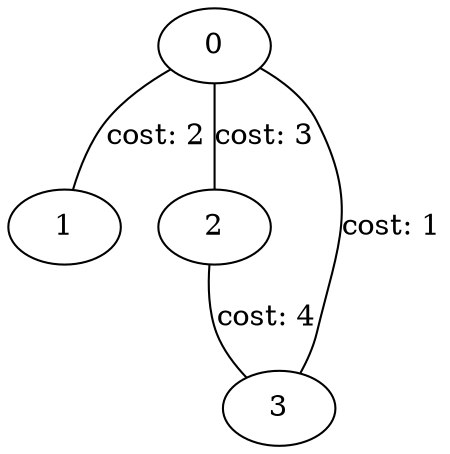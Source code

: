 graph G{
0 -- 1[label= "cost: 2"];
0 -- 2[label= "cost: 3"];
0 -- 3[label= "cost: 1"];
2 -- 3[label= "cost: 4"];
}